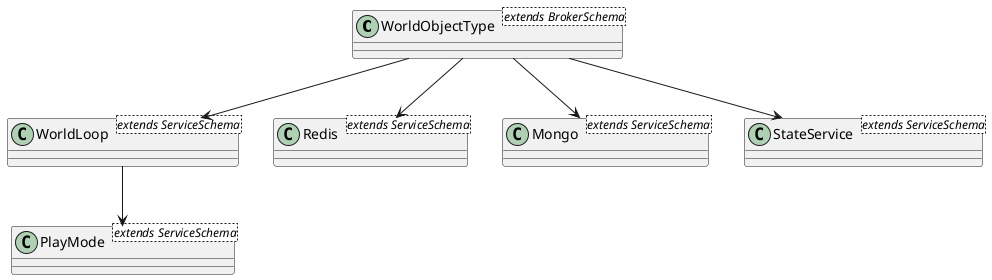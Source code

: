 @startuml
class WorldObjectType<extends BrokerSchema>
class WorldLoop<extends ServiceSchema>
class Redis<extends ServiceSchema>
class Mongo<extends ServiceSchema>
class PlayMode<extends ServiceSchema>
class StateService<extends ServiceSchema>

WorldObjectType --> WorldLoop
WorldObjectType --> Redis
WorldObjectType --> Mongo
WorldObjectType --> StateService
WorldLoop --> PlayMode
@enduml
